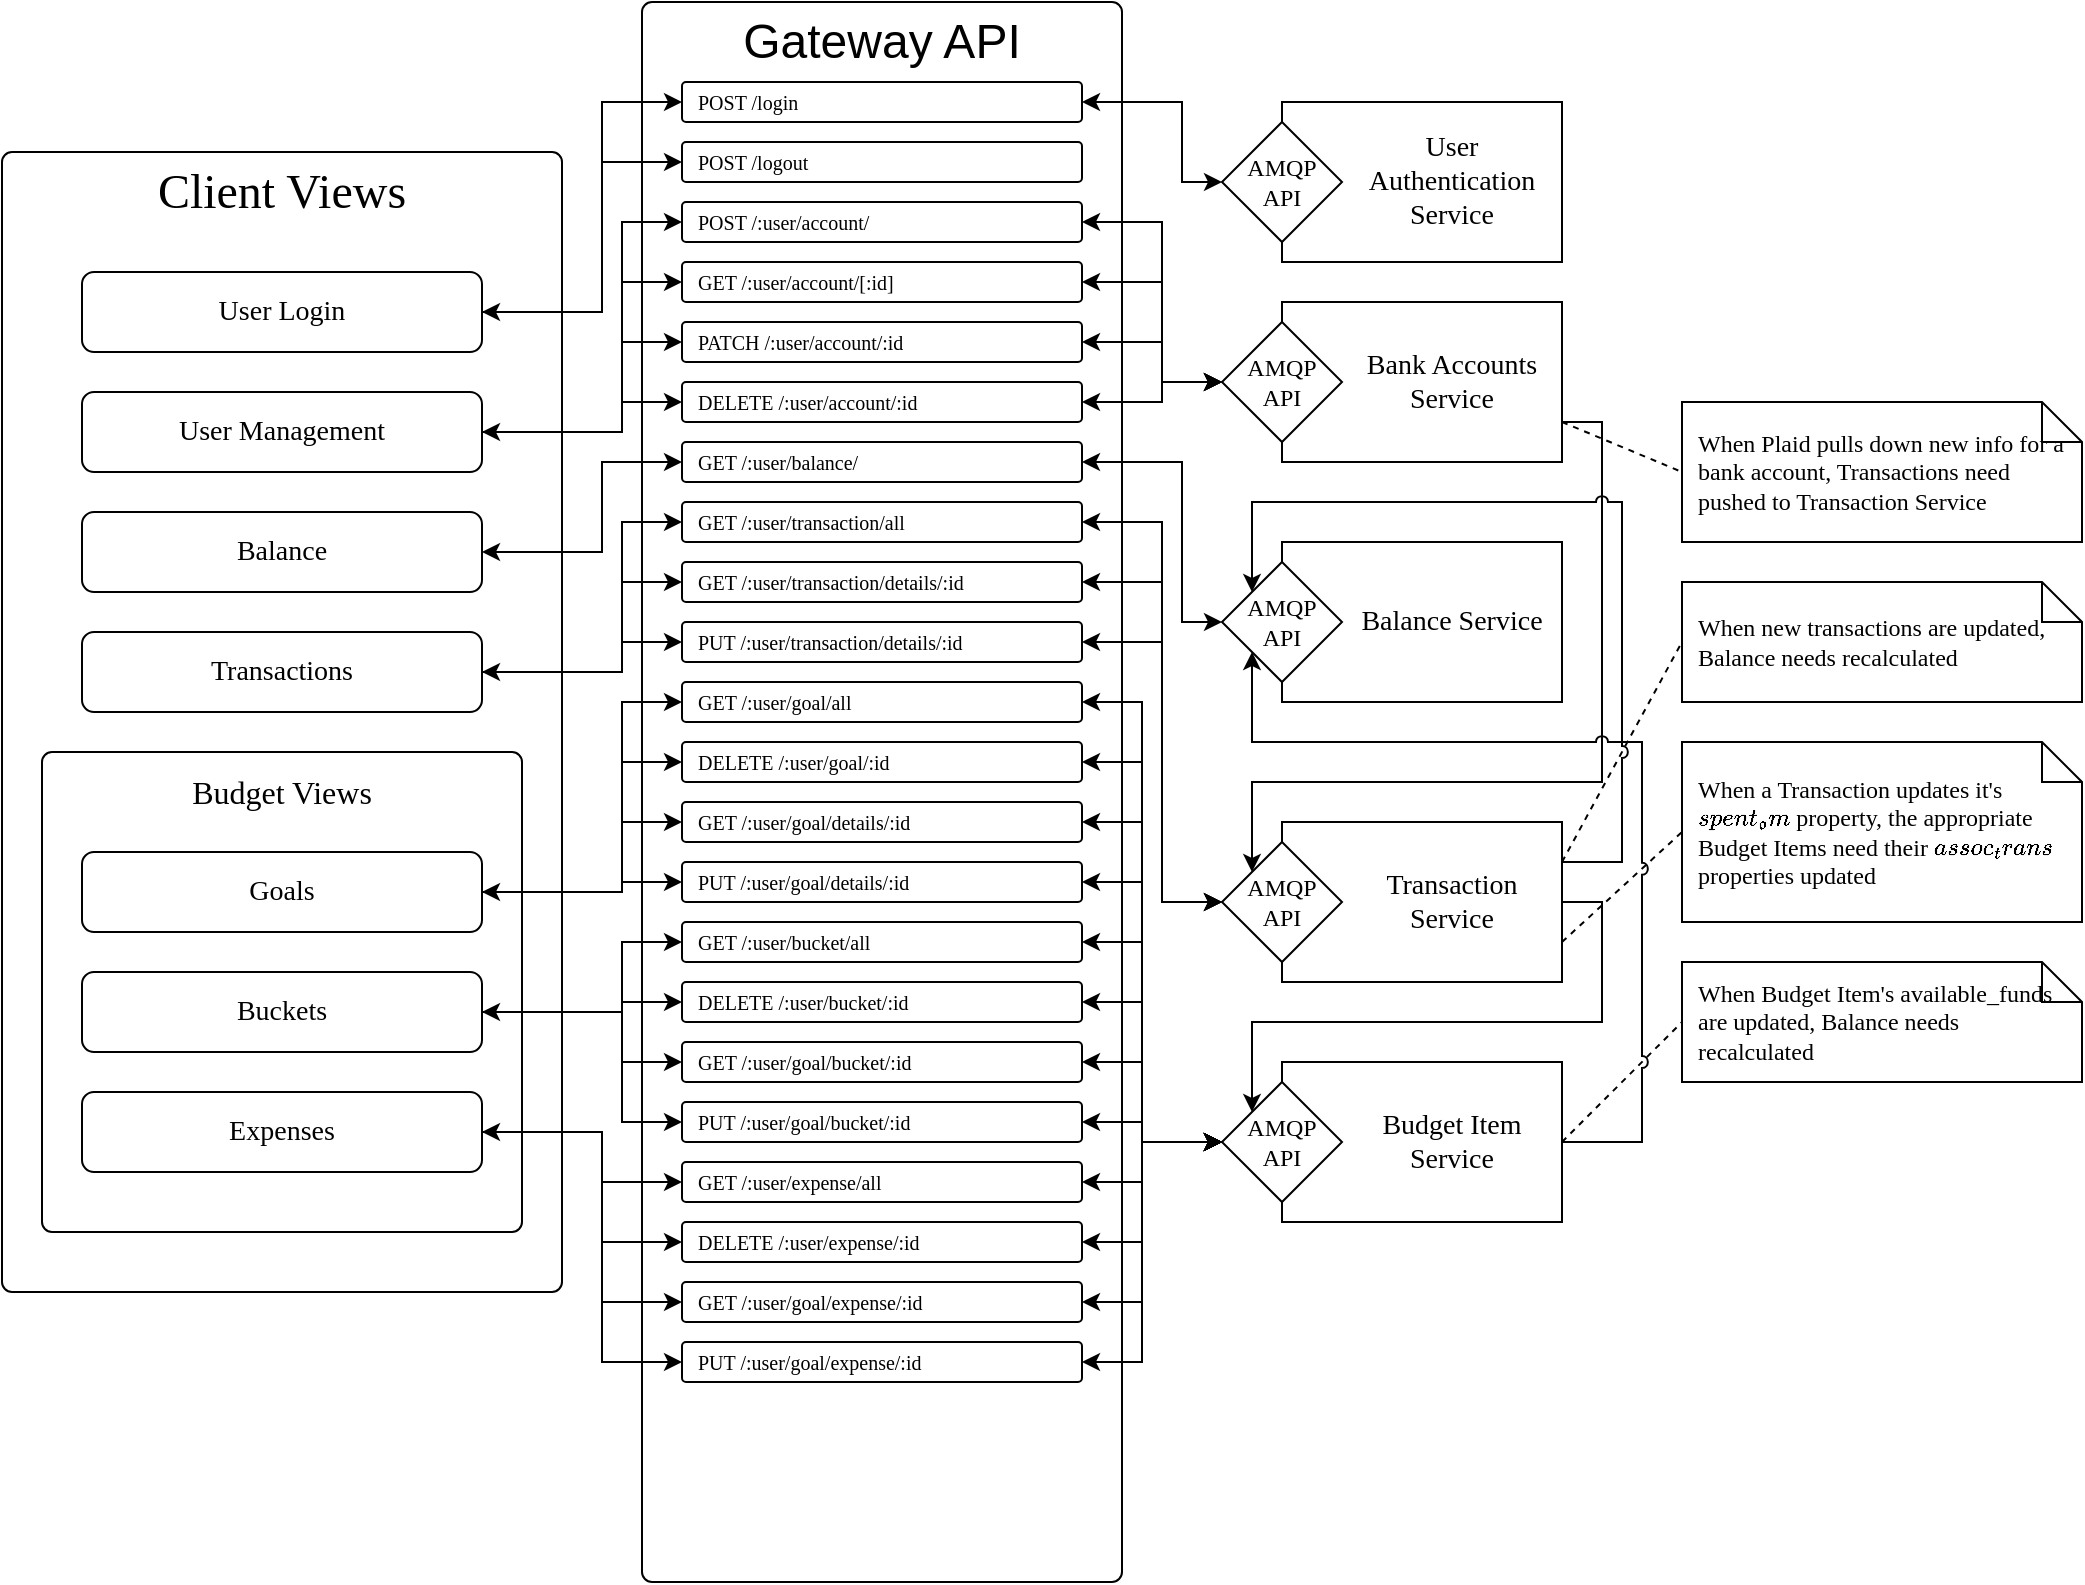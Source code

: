 <mxfile version="14.2.3" type="github">
  <diagram name="Page-1" id="9f46799a-70d6-7492-0946-bef42562c5a5">
    <mxGraphModel dx="1108" dy="791" grid="1" gridSize="10" guides="1" tooltips="1" connect="1" arrows="1" fold="1" page="1" pageScale="1" pageWidth="1100" pageHeight="850" background="#ffffff" math="0" shadow="0">
      <root>
        <mxCell id="0" />
        <mxCell id="1" parent="0" />
        <mxCell id="WWAp1A02eeEXavUCdxNv-20" value="" style="group;fontFamily=Verdana;" parent="1" vertex="1" connectable="0">
          <mxGeometry x="650" y="90" width="170" height="80" as="geometry" />
        </mxCell>
        <mxCell id="WWAp1A02eeEXavUCdxNv-17" value="" style="html=1;dashed=0;whitespace=wrap;whiteSpace=wrap;fontFamily=Verdana;" parent="WWAp1A02eeEXavUCdxNv-20" vertex="1">
          <mxGeometry x="30" width="140" height="80" as="geometry" />
        </mxCell>
        <mxCell id="WWAp1A02eeEXavUCdxNv-18" value="&lt;div&gt;AMQP &lt;br&gt;&lt;/div&gt;&lt;div&gt;API&lt;/div&gt;" style="shape=rhombus;html=1;dashed=0;whitespace=wrap;perimeter=rhombusPerimeter;whiteSpace=wrap;fontSize=12;fontFamily=Verdana;" parent="WWAp1A02eeEXavUCdxNv-20" vertex="1">
          <mxGeometry y="10" width="60" height="60" as="geometry" />
        </mxCell>
        <mxCell id="WWAp1A02eeEXavUCdxNv-19" value="User Authentication Service" style="text;html=1;strokeColor=none;fillColor=none;align=center;verticalAlign=middle;whiteSpace=wrap;rounded=0;dashed=1;fontSize=14;fontFamily=Verdana;" parent="WWAp1A02eeEXavUCdxNv-20" vertex="1">
          <mxGeometry x="60" width="110" height="80" as="geometry" />
        </mxCell>
        <mxCell id="WWAp1A02eeEXavUCdxNv-25" value="" style="group;fontFamily=Verdana;" parent="1" vertex="1" connectable="0">
          <mxGeometry x="650" y="190" width="170" height="80" as="geometry" />
        </mxCell>
        <mxCell id="WWAp1A02eeEXavUCdxNv-26" value="" style="html=1;dashed=0;whitespace=wrap;whiteSpace=wrap;fontFamily=Verdana;" parent="WWAp1A02eeEXavUCdxNv-25" vertex="1">
          <mxGeometry x="30" width="140" height="80" as="geometry" />
        </mxCell>
        <mxCell id="WWAp1A02eeEXavUCdxNv-27" value="&lt;div&gt;AMQP &lt;br&gt;&lt;/div&gt;&lt;div&gt;API&lt;/div&gt;" style="shape=rhombus;html=1;dashed=0;whitespace=wrap;perimeter=rhombusPerimeter;whiteSpace=wrap;fontSize=12;fontFamily=Verdana;" parent="WWAp1A02eeEXavUCdxNv-25" vertex="1">
          <mxGeometry y="10" width="60" height="60" as="geometry" />
        </mxCell>
        <mxCell id="WWAp1A02eeEXavUCdxNv-28" value="Bank Accounts Service" style="text;html=1;strokeColor=none;fillColor=none;align=center;verticalAlign=middle;whiteSpace=wrap;rounded=0;dashed=1;fontSize=14;fontFamily=Verdana;" parent="WWAp1A02eeEXavUCdxNv-25" vertex="1">
          <mxGeometry x="60" width="110" height="80" as="geometry" />
        </mxCell>
        <mxCell id="ln_ZyMrxEjAvicW-0nf5-20" value="" style="group;fontFamily=Verdana;" parent="1" vertex="1" connectable="0">
          <mxGeometry x="650" y="310" width="170" height="80" as="geometry" />
        </mxCell>
        <mxCell id="ln_ZyMrxEjAvicW-0nf5-21" value="" style="html=1;dashed=0;whitespace=wrap;whiteSpace=wrap;fontFamily=Verdana;" parent="ln_ZyMrxEjAvicW-0nf5-20" vertex="1">
          <mxGeometry x="30" width="140" height="80" as="geometry" />
        </mxCell>
        <mxCell id="ln_ZyMrxEjAvicW-0nf5-22" value="&lt;div&gt;AMQP &lt;br&gt;&lt;/div&gt;&lt;div&gt;API&lt;/div&gt;" style="shape=rhombus;html=1;dashed=0;whitespace=wrap;perimeter=rhombusPerimeter;whiteSpace=wrap;fontSize=12;fontFamily=Verdana;" parent="ln_ZyMrxEjAvicW-0nf5-20" vertex="1">
          <mxGeometry y="10" width="60" height="60" as="geometry" />
        </mxCell>
        <mxCell id="ln_ZyMrxEjAvicW-0nf5-23" value="Balance Service" style="text;html=1;strokeColor=none;fillColor=none;align=center;verticalAlign=middle;whiteSpace=wrap;rounded=0;dashed=1;fontSize=14;fontFamily=Verdana;" parent="ln_ZyMrxEjAvicW-0nf5-20" vertex="1">
          <mxGeometry x="60" width="110" height="80" as="geometry" />
        </mxCell>
        <mxCell id="-1fxc4yib7ofRESS5T0K-5" value="" style="endArrow=none;dashed=1;html=1;entryX=0;entryY=0.5;entryDx=0;entryDy=0;entryPerimeter=0;exitX=1;exitY=0.75;exitDx=0;exitDy=0;fontFamily=Verdana;jumpStyle=gap;" parent="1" source="WWAp1A02eeEXavUCdxNv-28" target="-1fxc4yib7ofRESS5T0K-1" edge="1">
          <mxGeometry width="50" height="50" relative="1" as="geometry">
            <mxPoint x="890" y="480" as="sourcePoint" />
            <mxPoint x="1000" y="400" as="targetPoint" />
          </mxGeometry>
        </mxCell>
        <mxCell id="-1fxc4yib7ofRESS5T0K-7" value="" style="endArrow=none;dashed=1;html=1;entryX=0;entryY=0.5;entryDx=0;entryDy=0;entryPerimeter=0;exitX=1;exitY=0.75;exitDx=0;exitDy=0;fontFamily=Verdana;jumpStyle=gap;" parent="1" source="WWAp1A02eeEXavUCdxNv-32" target="-1fxc4yib7ofRESS5T0K-6" edge="1">
          <mxGeometry width="50" height="50" relative="1" as="geometry">
            <mxPoint x="820" y="540" as="sourcePoint" />
            <mxPoint x="930" y="460" as="targetPoint" />
          </mxGeometry>
        </mxCell>
        <mxCell id="-1fxc4yib7ofRESS5T0K-1" value="When Plaid pulls down new info for a bank account, Transactions need pushed to Transaction Service" style="shape=note;size=20;whiteSpace=wrap;html=1;spacing=8;align=left;fontFamily=Verdana;" parent="1" vertex="1">
          <mxGeometry x="880" y="240" width="200" height="70" as="geometry" />
        </mxCell>
        <mxCell id="-1fxc4yib7ofRESS5T0K-6" value="When a Transaction updates it&#39;s `spent_from` property, the appropriate Budget Items need their `assoc_trans` properties updated" style="shape=note;size=20;whiteSpace=wrap;html=1;spacing=8;align=left;fontFamily=Verdana;" parent="1" vertex="1">
          <mxGeometry x="880" y="410" width="200" height="90" as="geometry" />
        </mxCell>
        <mxCell id="-1fxc4yib7ofRESS5T0K-9" value="" style="endArrow=none;dashed=1;html=1;entryX=0;entryY=0.5;entryDx=0;entryDy=0;entryPerimeter=0;fontFamily=Verdana;jumpStyle=gap;exitX=1;exitY=0.25;exitDx=0;exitDy=0;" parent="1" source="WWAp1A02eeEXavUCdxNv-32" target="-1fxc4yib7ofRESS5T0K-10" edge="1">
          <mxGeometry width="50" height="50" relative="1" as="geometry">
            <mxPoint x="840" y="450" as="sourcePoint" />
            <mxPoint x="930" y="565" as="targetPoint" />
          </mxGeometry>
        </mxCell>
        <mxCell id="-1fxc4yib7ofRESS5T0K-10" value="When new transactions are updated, Balance needs recalculated" style="shape=note;size=20;whiteSpace=wrap;html=1;spacing=8;align=left;fontFamily=Verdana;" parent="1" vertex="1">
          <mxGeometry x="880" y="330" width="200" height="60" as="geometry" />
        </mxCell>
        <mxCell id="-1fxc4yib7ofRESS5T0K-11" value="" style="endArrow=none;dashed=1;html=1;entryX=0;entryY=0.5;entryDx=0;entryDy=0;entryPerimeter=0;exitX=1;exitY=0.25;exitDx=0;exitDy=0;fontFamily=Verdana;jumpStyle=gap;" parent="1" source="ln_ZyMrxEjAvicW-0nf5-11" target="-1fxc4yib7ofRESS5T0K-12" edge="1">
          <mxGeometry width="50" height="50" relative="1" as="geometry">
            <mxPoint x="813" y="488" as="sourcePoint" />
            <mxPoint x="930" y="645" as="targetPoint" />
          </mxGeometry>
        </mxCell>
        <mxCell id="-1fxc4yib7ofRESS5T0K-12" value="When Budget Item&#39;s available_funds are updated, Balance needs recalculated" style="shape=note;size=20;whiteSpace=wrap;html=1;spacing=8;align=left;fontFamily=Verdana;" parent="1" vertex="1">
          <mxGeometry x="880" y="520" width="200" height="60" as="geometry" />
        </mxCell>
        <mxCell id="-1fxc4yib7ofRESS5T0K-19" value="" style="rounded=1;absoluteArcSize=1;html=1;arcSize=10;align=left;" parent="1" vertex="1">
          <mxGeometry x="40" y="115" width="280" height="570" as="geometry" />
        </mxCell>
        <mxCell id="-1fxc4yib7ofRESS5T0K-37" value="" style="rounded=1;absoluteArcSize=1;html=1;arcSize=10;whiteSpace=wrap;points=[];strokeColor=inherit;fillColor=inherit;" parent="-1fxc4yib7ofRESS5T0K-19" vertex="1">
          <mxGeometry x="20" y="300" width="240" height="240" as="geometry" />
        </mxCell>
        <mxCell id="-1fxc4yib7ofRESS5T0K-20" value="Client Views" style="html=1;shape=mxgraph.er.anchor;whiteSpace=wrap;fontFamily=Verdana;fontSize=24;" parent="-1fxc4yib7ofRESS5T0K-19" vertex="1">
          <mxGeometry width="280" height="40" as="geometry" />
        </mxCell>
        <mxCell id="-1fxc4yib7ofRESS5T0K-22" value="User Login" style="whiteSpace=wrap;html=1;align=center;rounded=1;fontFamily=Verdana;fontSize=14;" parent="-1fxc4yib7ofRESS5T0K-19" vertex="1">
          <mxGeometry x="40" y="60" width="200" height="40" as="geometry" />
        </mxCell>
        <mxCell id="-1fxc4yib7ofRESS5T0K-25" value="&lt;div&gt;User Management&lt;/div&gt;" style="whiteSpace=wrap;html=1;align=center;rounded=1;fontFamily=Verdana;fontSize=14;" parent="-1fxc4yib7ofRESS5T0K-19" vertex="1">
          <mxGeometry x="40" y="120" width="200" height="40" as="geometry" />
        </mxCell>
        <mxCell id="-1fxc4yib7ofRESS5T0K-26" value="Balance" style="whiteSpace=wrap;html=1;align=center;rounded=1;fontFamily=Verdana;fontSize=14;" parent="-1fxc4yib7ofRESS5T0K-19" vertex="1">
          <mxGeometry x="40" y="180" width="200" height="40" as="geometry" />
        </mxCell>
        <mxCell id="-1fxc4yib7ofRESS5T0K-27" value="Transactions" style="whiteSpace=wrap;html=1;align=center;rounded=1;fontFamily=Verdana;fontSize=14;" parent="-1fxc4yib7ofRESS5T0K-19" vertex="1">
          <mxGeometry x="40" y="240" width="200" height="40" as="geometry" />
        </mxCell>
        <mxCell id="-1fxc4yib7ofRESS5T0K-38" value="Budget Views" style="text;html=1;strokeColor=none;fillColor=none;align=center;verticalAlign=middle;whiteSpace=wrap;rounded=0;fontFamily=Verdana;fontSize=16;" parent="-1fxc4yib7ofRESS5T0K-19" vertex="1">
          <mxGeometry x="20" y="300" width="240" height="40" as="geometry" />
        </mxCell>
        <mxCell id="-1fxc4yib7ofRESS5T0K-28" value="Goals" style="whiteSpace=wrap;html=1;align=center;rounded=1;fontFamily=Verdana;fontSize=14;" parent="-1fxc4yib7ofRESS5T0K-19" vertex="1">
          <mxGeometry x="40" y="350" width="200" height="40" as="geometry" />
        </mxCell>
        <mxCell id="-1fxc4yib7ofRESS5T0K-29" value="Buckets" style="whiteSpace=wrap;html=1;align=center;rounded=1;fontFamily=Verdana;fontSize=14;" parent="-1fxc4yib7ofRESS5T0K-19" vertex="1">
          <mxGeometry x="40" y="410" width="200" height="40" as="geometry" />
        </mxCell>
        <mxCell id="-1fxc4yib7ofRESS5T0K-30" value="Expenses" style="whiteSpace=wrap;html=1;align=center;rounded=1;fontFamily=Verdana;fontSize=14;" parent="-1fxc4yib7ofRESS5T0K-19" vertex="1">
          <mxGeometry x="40" y="470" width="200" height="40" as="geometry" />
        </mxCell>
        <mxCell id="-1fxc4yib7ofRESS5T0K-52" value="" style="rounded=1;absoluteArcSize=1;html=1;arcSize=10;strokeColor=#000000;fontFamily=Verdana;fontSize=16;align=left;" parent="1" vertex="1">
          <mxGeometry x="360" y="40" width="240" height="790" as="geometry" />
        </mxCell>
        <mxCell id="-1fxc4yib7ofRESS5T0K-90" style="edgeStyle=elbowEdgeStyle;rounded=0;orthogonalLoop=1;jettySize=auto;html=1;exitX=1;exitY=0.5;exitDx=0;exitDy=0;entryX=0;entryY=0.5;entryDx=0;entryDy=0;fontFamily=Verdana;fontSize=10;" parent="1" source="-1fxc4yib7ofRESS5T0K-25" target="-1fxc4yib7ofRESS5T0K-66" edge="1">
          <mxGeometry relative="1" as="geometry">
            <Array as="points">
              <mxPoint x="350" y="240" />
            </Array>
          </mxGeometry>
        </mxCell>
        <mxCell id="-1fxc4yib7ofRESS5T0K-91" style="edgeStyle=elbowEdgeStyle;rounded=0;orthogonalLoop=1;jettySize=auto;html=1;exitX=1;exitY=0.5;exitDx=0;exitDy=0;entryX=0;entryY=0.5;entryDx=0;entryDy=0;fontFamily=Verdana;fontSize=10;" parent="1" source="-1fxc4yib7ofRESS5T0K-22" target="-1fxc4yib7ofRESS5T0K-60" edge="1">
          <mxGeometry relative="1" as="geometry">
            <Array as="points">
              <mxPoint x="340" y="100" />
              <mxPoint x="350" y="180" />
            </Array>
          </mxGeometry>
        </mxCell>
        <mxCell id="-1fxc4yib7ofRESS5T0K-92" style="edgeStyle=elbowEdgeStyle;rounded=0;orthogonalLoop=1;jettySize=auto;html=1;exitX=1;exitY=0.5;exitDx=0;exitDy=0;entryX=0;entryY=0.5;entryDx=0;entryDy=0;fontFamily=Verdana;fontSize=10;startArrow=classic;startFill=1;" parent="1" source="-1fxc4yib7ofRESS5T0K-22" target="-1fxc4yib7ofRESS5T0K-61" edge="1">
          <mxGeometry relative="1" as="geometry">
            <Array as="points">
              <mxPoint x="340" y="130" />
              <mxPoint x="350" y="195" />
            </Array>
          </mxGeometry>
        </mxCell>
        <mxCell id="-1fxc4yib7ofRESS5T0K-93" style="edgeStyle=elbowEdgeStyle;rounded=0;orthogonalLoop=1;jettySize=auto;html=1;exitX=1;exitY=0.5;exitDx=0;exitDy=0;entryX=0;entryY=0.5;entryDx=0;entryDy=0;fontFamily=Verdana;fontSize=10;" parent="1" source="-1fxc4yib7ofRESS5T0K-25" target="-1fxc4yib7ofRESS5T0K-77" edge="1">
          <mxGeometry relative="1" as="geometry">
            <Array as="points">
              <mxPoint x="350" y="255" />
            </Array>
          </mxGeometry>
        </mxCell>
        <mxCell id="-1fxc4yib7ofRESS5T0K-94" style="edgeStyle=elbowEdgeStyle;rounded=0;orthogonalLoop=1;jettySize=auto;html=1;exitX=1;exitY=0.5;exitDx=0;exitDy=0;entryX=0;entryY=0.5;entryDx=0;entryDy=0;fontFamily=Verdana;fontSize=10;" parent="1" source="-1fxc4yib7ofRESS5T0K-25" target="-1fxc4yib7ofRESS5T0K-67" edge="1">
          <mxGeometry relative="1" as="geometry">
            <Array as="points">
              <mxPoint x="350" y="270" />
            </Array>
          </mxGeometry>
        </mxCell>
        <mxCell id="-1fxc4yib7ofRESS5T0K-95" style="edgeStyle=elbowEdgeStyle;rounded=0;orthogonalLoop=1;jettySize=auto;html=1;exitX=1;exitY=0.5;exitDx=0;exitDy=0;entryX=0;entryY=0.5;entryDx=0;entryDy=0;fontFamily=Verdana;fontSize=10;startArrow=classic;startFill=1;" parent="1" source="-1fxc4yib7ofRESS5T0K-25" target="-1fxc4yib7ofRESS5T0K-80" edge="1">
          <mxGeometry relative="1" as="geometry">
            <Array as="points">
              <mxPoint x="350" y="270" />
            </Array>
          </mxGeometry>
        </mxCell>
        <mxCell id="-1fxc4yib7ofRESS5T0K-96" style="edgeStyle=elbowEdgeStyle;rounded=0;orthogonalLoop=1;jettySize=auto;html=1;exitX=1;exitY=0.5;exitDx=0;exitDy=0;entryX=0;entryY=0.5;entryDx=0;entryDy=0;fontFamily=Verdana;fontSize=10;startArrow=classic;startFill=1;" parent="1" source="-1fxc4yib7ofRESS5T0K-26" target="-1fxc4yib7ofRESS5T0K-70" edge="1">
          <mxGeometry relative="1" as="geometry">
            <Array as="points">
              <mxPoint x="340" y="330" />
            </Array>
          </mxGeometry>
        </mxCell>
        <mxCell id="-1fxc4yib7ofRESS5T0K-97" style="edgeStyle=elbowEdgeStyle;rounded=0;orthogonalLoop=1;jettySize=auto;html=1;exitX=1;exitY=0.5;exitDx=0;exitDy=0;entryX=0;entryY=0.5;entryDx=0;entryDy=0;fontFamily=Verdana;fontSize=10;" parent="1" source="-1fxc4yib7ofRESS5T0K-27" target="-1fxc4yib7ofRESS5T0K-71" edge="1">
          <mxGeometry relative="1" as="geometry">
            <Array as="points">
              <mxPoint x="350" y="380" />
            </Array>
          </mxGeometry>
        </mxCell>
        <mxCell id="-1fxc4yib7ofRESS5T0K-98" style="edgeStyle=elbowEdgeStyle;rounded=0;orthogonalLoop=1;jettySize=auto;html=1;exitX=1;exitY=0.5;exitDx=0;exitDy=0;entryX=0;entryY=0.5;entryDx=0;entryDy=0;fontFamily=Verdana;fontSize=10;" parent="1" source="-1fxc4yib7ofRESS5T0K-27" target="-1fxc4yib7ofRESS5T0K-72" edge="1">
          <mxGeometry relative="1" as="geometry">
            <Array as="points">
              <mxPoint x="350" y="390" />
            </Array>
          </mxGeometry>
        </mxCell>
        <mxCell id="-1fxc4yib7ofRESS5T0K-99" style="edgeStyle=elbowEdgeStyle;rounded=0;orthogonalLoop=1;jettySize=auto;html=1;exitX=1;exitY=0.5;exitDx=0;exitDy=0;entryX=0;entryY=0.5;entryDx=0;entryDy=0;fontFamily=Verdana;fontSize=10;startArrow=classic;startFill=1;" parent="1" source="-1fxc4yib7ofRESS5T0K-27" target="-1fxc4yib7ofRESS5T0K-73" edge="1">
          <mxGeometry relative="1" as="geometry">
            <Array as="points">
              <mxPoint x="350" y="360" />
            </Array>
          </mxGeometry>
        </mxCell>
        <mxCell id="-1fxc4yib7ofRESS5T0K-100" style="edgeStyle=elbowEdgeStyle;rounded=0;orthogonalLoop=1;jettySize=auto;html=1;exitX=1;exitY=0.5;exitDx=0;exitDy=0;entryX=0;entryY=0.5;entryDx=0;entryDy=0;fontFamily=Verdana;fontSize=10;" parent="1" source="-1fxc4yib7ofRESS5T0K-28" target="-1fxc4yib7ofRESS5T0K-81" edge="1">
          <mxGeometry relative="1" as="geometry">
            <Array as="points">
              <mxPoint x="350" y="480" />
            </Array>
          </mxGeometry>
        </mxCell>
        <mxCell id="-1fxc4yib7ofRESS5T0K-101" style="edgeStyle=elbowEdgeStyle;rounded=0;orthogonalLoop=1;jettySize=auto;html=1;exitX=1;exitY=0.5;exitDx=0;exitDy=0;entryX=0;entryY=0.5;entryDx=0;entryDy=0;fontFamily=Verdana;fontSize=10;" parent="1" source="-1fxc4yib7ofRESS5T0K-28" target="-1fxc4yib7ofRESS5T0K-84" edge="1">
          <mxGeometry relative="1" as="geometry">
            <Array as="points">
              <mxPoint x="350" y="490" />
            </Array>
          </mxGeometry>
        </mxCell>
        <mxCell id="-1fxc4yib7ofRESS5T0K-102" style="edgeStyle=elbowEdgeStyle;rounded=0;orthogonalLoop=1;jettySize=auto;html=1;exitX=1;exitY=0.5;exitDx=0;exitDy=0;entryX=0;entryY=0.5;entryDx=0;entryDy=0;fontFamily=Verdana;fontSize=10;" parent="1" source="-1fxc4yib7ofRESS5T0K-28" target="-1fxc4yib7ofRESS5T0K-82" edge="1">
          <mxGeometry relative="1" as="geometry">
            <Array as="points">
              <mxPoint x="350" y="490" />
            </Array>
          </mxGeometry>
        </mxCell>
        <mxCell id="-1fxc4yib7ofRESS5T0K-103" style="edgeStyle=elbowEdgeStyle;rounded=0;orthogonalLoop=1;jettySize=auto;html=1;exitX=1;exitY=0.5;exitDx=0;exitDy=0;entryX=0;entryY=0.5;entryDx=0;entryDy=0;fontFamily=Verdana;fontSize=10;startArrow=classic;startFill=1;" parent="1" source="-1fxc4yib7ofRESS5T0K-28" target="-1fxc4yib7ofRESS5T0K-83" edge="1">
          <mxGeometry relative="1" as="geometry">
            <Array as="points">
              <mxPoint x="350" y="490" />
            </Array>
          </mxGeometry>
        </mxCell>
        <mxCell id="-1fxc4yib7ofRESS5T0K-53" value="&lt;font style=&quot;font-size: 24px&quot;&gt;Gateway API&lt;br&gt;&lt;/font&gt;" style="html=1;shape=mxgraph.er.anchor;whiteSpace=wrap;" parent="1" vertex="1">
          <mxGeometry x="360" y="40" width="240" height="40" as="geometry" />
        </mxCell>
        <mxCell id="-1fxc4yib7ofRESS5T0K-60" value="&lt;div&gt;POST /login&lt;/div&gt;" style="rounded=1;arcSize=10;whiteSpace=wrap;html=1;align=left;strokeColor=#000000;fontFamily=Verdana;fontSize=10;spacing=8;" parent="1" vertex="1">
          <mxGeometry x="380" y="80" width="200" height="20" as="geometry" />
        </mxCell>
        <mxCell id="-1fxc4yib7ofRESS5T0K-61" value="&lt;div&gt;POST /logout&lt;/div&gt;" style="rounded=1;arcSize=10;whiteSpace=wrap;html=1;align=left;strokeColor=#000000;fontFamily=Verdana;fontSize=10;spacing=8;" parent="1" vertex="1">
          <mxGeometry x="380" y="110" width="200" height="20" as="geometry" />
        </mxCell>
        <mxCell id="-1fxc4yib7ofRESS5T0K-66" value="&lt;div&gt;POST /:user/account/&lt;/div&gt;" style="rounded=1;arcSize=10;whiteSpace=wrap;html=1;align=left;strokeColor=#000000;fontFamily=Verdana;fontSize=10;spacing=8;" parent="1" vertex="1">
          <mxGeometry x="380" y="140" width="200" height="20" as="geometry" />
        </mxCell>
        <mxCell id="-1fxc4yib7ofRESS5T0K-67" value="&lt;div&gt;PATCH /:user/account/:id&lt;/div&gt;" style="rounded=1;arcSize=10;whiteSpace=wrap;html=1;align=left;strokeColor=#000000;fontFamily=Verdana;fontSize=10;spacing=8;" parent="1" vertex="1">
          <mxGeometry x="380" y="200" width="200" height="20" as="geometry" />
        </mxCell>
        <mxCell id="Lad2l_ytfgTrja-ip1yg-18" style="edgeStyle=elbowEdgeStyle;rounded=0;orthogonalLoop=1;jettySize=auto;html=1;exitX=1;exitY=0.5;exitDx=0;exitDy=0;entryX=0;entryY=0.5;entryDx=0;entryDy=0;startArrow=classic;startFill=1;jumpStyle=arc;jumpSize=6;" edge="1" parent="1" source="-1fxc4yib7ofRESS5T0K-70" target="ln_ZyMrxEjAvicW-0nf5-22">
          <mxGeometry relative="1" as="geometry">
            <Array as="points">
              <mxPoint x="630" y="290" />
              <mxPoint x="630" y="300" />
            </Array>
          </mxGeometry>
        </mxCell>
        <mxCell id="-1fxc4yib7ofRESS5T0K-70" value="&lt;div&gt;GET /:user/balance/&lt;/div&gt;" style="rounded=1;arcSize=10;whiteSpace=wrap;html=1;align=left;strokeColor=#000000;fontFamily=Verdana;fontSize=10;spacing=8;" parent="1" vertex="1">
          <mxGeometry x="380" y="260" width="200" height="20" as="geometry" />
        </mxCell>
        <mxCell id="-1fxc4yib7ofRESS5T0K-71" value="&lt;div&gt;GET /:user/transaction/all&lt;/div&gt;" style="rounded=1;arcSize=10;whiteSpace=wrap;html=1;align=left;strokeColor=#000000;fontFamily=Verdana;fontSize=10;spacing=8;" parent="1" vertex="1">
          <mxGeometry x="380" y="290" width="200" height="20" as="geometry" />
        </mxCell>
        <mxCell id="-1fxc4yib7ofRESS5T0K-72" value="&lt;div&gt;GET /:user/transaction/details/:id&lt;/div&gt;" style="rounded=1;arcSize=10;whiteSpace=wrap;html=1;align=left;strokeColor=#000000;fontFamily=Verdana;fontSize=10;spacing=8;" parent="1" vertex="1">
          <mxGeometry x="380" y="320" width="200" height="20" as="geometry" />
        </mxCell>
        <mxCell id="-1fxc4yib7ofRESS5T0K-73" value="&lt;div&gt;PUT /:user/transaction/details/:id&lt;/div&gt;" style="rounded=1;arcSize=10;whiteSpace=wrap;html=1;align=left;strokeColor=#000000;fontFamily=Verdana;fontSize=10;spacing=8;" parent="1" vertex="1">
          <mxGeometry x="380" y="350" width="200" height="20" as="geometry" />
        </mxCell>
        <mxCell id="-1fxc4yib7ofRESS5T0K-77" value="&lt;div&gt;GET /:user/account/[:id]&lt;/div&gt;" style="rounded=1;arcSize=10;whiteSpace=wrap;html=1;align=left;strokeColor=#000000;fontFamily=Verdana;fontSize=10;spacing=8;" parent="1" vertex="1">
          <mxGeometry x="380" y="170" width="200" height="20" as="geometry" />
        </mxCell>
        <mxCell id="-1fxc4yib7ofRESS5T0K-80" value="&lt;div&gt;DELETE /:user/account/:id&lt;/div&gt;" style="rounded=1;arcSize=10;whiteSpace=wrap;html=1;align=left;strokeColor=#000000;fontFamily=Verdana;fontSize=10;spacing=8;" parent="1" vertex="1">
          <mxGeometry x="380" y="230" width="200" height="20" as="geometry" />
        </mxCell>
        <mxCell id="-1fxc4yib7ofRESS5T0K-81" value="&lt;div&gt;GET /:user/goal/all&lt;/div&gt;" style="rounded=1;arcSize=10;whiteSpace=wrap;html=1;align=left;strokeColor=#000000;fontFamily=Verdana;fontSize=10;spacing=8;" parent="1" vertex="1">
          <mxGeometry x="380" y="380" width="200" height="20" as="geometry" />
        </mxCell>
        <mxCell id="-1fxc4yib7ofRESS5T0K-82" value="&lt;div&gt;GET /:user/goal/details/:id&lt;/div&gt;" style="rounded=1;arcSize=10;whiteSpace=wrap;html=1;align=left;strokeColor=#000000;fontFamily=Verdana;fontSize=10;spacing=8;" parent="1" vertex="1">
          <mxGeometry x="380" y="440" width="200" height="20" as="geometry" />
        </mxCell>
        <mxCell id="-1fxc4yib7ofRESS5T0K-83" value="&lt;div&gt;PUT /:user/goal/details/:id&lt;/div&gt;" style="rounded=1;arcSize=10;whiteSpace=wrap;html=1;align=left;strokeColor=#000000;fontFamily=Verdana;fontSize=10;spacing=8;" parent="1" vertex="1">
          <mxGeometry x="380" y="470" width="200" height="20" as="geometry" />
        </mxCell>
        <mxCell id="-1fxc4yib7ofRESS5T0K-84" value="&lt;div&gt;DELETE /:user/goal/:id&lt;/div&gt;" style="rounded=1;arcSize=10;whiteSpace=wrap;html=1;align=left;strokeColor=#000000;fontFamily=Verdana;fontSize=10;spacing=8;" parent="1" vertex="1">
          <mxGeometry x="380" y="410" width="200" height="20" as="geometry" />
        </mxCell>
        <mxCell id="-1fxc4yib7ofRESS5T0K-105" value="&lt;div&gt;PUT /:user/goal/bucket/:id&lt;/div&gt;" style="rounded=1;arcSize=10;whiteSpace=wrap;html=1;align=left;strokeColor=#000000;fontFamily=Verdana;fontSize=10;spacing=8;" parent="1" vertex="1">
          <mxGeometry x="380" y="590" width="200" height="20" as="geometry" />
        </mxCell>
        <mxCell id="-1fxc4yib7ofRESS5T0K-106" value="&lt;div&gt;GET /:user/goal/bucket/:id&lt;/div&gt;" style="rounded=1;arcSize=10;whiteSpace=wrap;html=1;align=left;strokeColor=#000000;fontFamily=Verdana;fontSize=10;spacing=8;" parent="1" vertex="1">
          <mxGeometry x="380" y="560" width="200" height="20" as="geometry" />
        </mxCell>
        <mxCell id="-1fxc4yib7ofRESS5T0K-107" value="&lt;div&gt;DELETE /:user/bucket/:id&lt;/div&gt;" style="rounded=1;arcSize=10;whiteSpace=wrap;html=1;align=left;strokeColor=#000000;fontFamily=Verdana;fontSize=10;spacing=8;" parent="1" vertex="1">
          <mxGeometry x="380" y="530" width="200" height="20" as="geometry" />
        </mxCell>
        <mxCell id="-1fxc4yib7ofRESS5T0K-108" value="&lt;div&gt;GET /:user/bucket/all&lt;/div&gt;" style="rounded=1;arcSize=10;whiteSpace=wrap;html=1;align=left;strokeColor=#000000;fontFamily=Verdana;fontSize=10;spacing=8;" parent="1" vertex="1">
          <mxGeometry x="380" y="500" width="200" height="20" as="geometry" />
        </mxCell>
        <mxCell id="Lad2l_ytfgTrja-ip1yg-1" value="&lt;div&gt;PUT /:user/goal/expense/:id&lt;/div&gt;" style="rounded=1;arcSize=10;whiteSpace=wrap;html=1;align=left;strokeColor=#000000;fontFamily=Verdana;fontSize=10;spacing=8;" vertex="1" parent="1">
          <mxGeometry x="380" y="710" width="200" height="20" as="geometry" />
        </mxCell>
        <mxCell id="Lad2l_ytfgTrja-ip1yg-2" value="&lt;div&gt;GET /:user/goal/expense/:id&lt;/div&gt;" style="rounded=1;arcSize=10;whiteSpace=wrap;html=1;align=left;strokeColor=#000000;fontFamily=Verdana;fontSize=10;spacing=8;" vertex="1" parent="1">
          <mxGeometry x="380" y="680" width="200" height="20" as="geometry" />
        </mxCell>
        <mxCell id="Lad2l_ytfgTrja-ip1yg-3" value="&lt;div&gt;DELETE /:user/expense/:id&lt;/div&gt;" style="rounded=1;arcSize=10;whiteSpace=wrap;html=1;align=left;strokeColor=#000000;fontFamily=Verdana;fontSize=10;spacing=8;" vertex="1" parent="1">
          <mxGeometry x="380" y="650" width="200" height="20" as="geometry" />
        </mxCell>
        <mxCell id="Lad2l_ytfgTrja-ip1yg-4" value="&lt;div&gt;GET /:user/expense/all&lt;/div&gt;" style="rounded=1;arcSize=10;whiteSpace=wrap;html=1;align=left;strokeColor=#000000;fontFamily=Verdana;fontSize=10;spacing=8;" vertex="1" parent="1">
          <mxGeometry x="380" y="620" width="200" height="20" as="geometry" />
        </mxCell>
        <mxCell id="Lad2l_ytfgTrja-ip1yg-5" style="edgeStyle=orthogonalEdgeStyle;rounded=0;orthogonalLoop=1;jettySize=auto;html=1;exitX=1;exitY=0.5;exitDx=0;exitDy=0;entryX=0;entryY=0.5;entryDx=0;entryDy=0;" edge="1" parent="1" source="-1fxc4yib7ofRESS5T0K-29" target="-1fxc4yib7ofRESS5T0K-108">
          <mxGeometry relative="1" as="geometry">
            <Array as="points">
              <mxPoint x="350" y="545" />
              <mxPoint x="350" y="510" />
            </Array>
          </mxGeometry>
        </mxCell>
        <mxCell id="Lad2l_ytfgTrja-ip1yg-6" style="edgeStyle=orthogonalEdgeStyle;rounded=0;orthogonalLoop=1;jettySize=auto;html=1;exitX=1;exitY=0.5;exitDx=0;exitDy=0;entryX=0;entryY=0.5;entryDx=0;entryDy=0;" edge="1" parent="1" source="-1fxc4yib7ofRESS5T0K-29" target="-1fxc4yib7ofRESS5T0K-107">
          <mxGeometry relative="1" as="geometry">
            <Array as="points">
              <mxPoint x="350" y="545" />
              <mxPoint x="350" y="540" />
            </Array>
          </mxGeometry>
        </mxCell>
        <mxCell id="Lad2l_ytfgTrja-ip1yg-7" style="edgeStyle=orthogonalEdgeStyle;rounded=0;orthogonalLoop=1;jettySize=auto;html=1;exitX=1;exitY=0.5;exitDx=0;exitDy=0;entryX=0;entryY=0.5;entryDx=0;entryDy=0;" edge="1" parent="1" source="-1fxc4yib7ofRESS5T0K-29" target="-1fxc4yib7ofRESS5T0K-106">
          <mxGeometry relative="1" as="geometry">
            <Array as="points">
              <mxPoint x="350" y="545" />
              <mxPoint x="350" y="570" />
            </Array>
          </mxGeometry>
        </mxCell>
        <mxCell id="Lad2l_ytfgTrja-ip1yg-8" style="edgeStyle=orthogonalEdgeStyle;rounded=0;orthogonalLoop=1;jettySize=auto;html=1;exitX=1;exitY=0.5;exitDx=0;exitDy=0;entryX=0;entryY=0.5;entryDx=0;entryDy=0;startArrow=classic;startFill=1;" edge="1" parent="1" source="-1fxc4yib7ofRESS5T0K-29" target="-1fxc4yib7ofRESS5T0K-105">
          <mxGeometry relative="1" as="geometry">
            <Array as="points">
              <mxPoint x="350" y="545" />
              <mxPoint x="350" y="600" />
            </Array>
          </mxGeometry>
        </mxCell>
        <mxCell id="Lad2l_ytfgTrja-ip1yg-9" style="edgeStyle=orthogonalEdgeStyle;rounded=0;orthogonalLoop=1;jettySize=auto;html=1;exitX=1;exitY=0.5;exitDx=0;exitDy=0;entryX=0;entryY=0.5;entryDx=0;entryDy=0;" edge="1" parent="1" source="-1fxc4yib7ofRESS5T0K-30" target="Lad2l_ytfgTrja-ip1yg-4">
          <mxGeometry relative="1" as="geometry">
            <Array as="points">
              <mxPoint x="340" y="605" />
              <mxPoint x="340" y="630" />
            </Array>
          </mxGeometry>
        </mxCell>
        <mxCell id="Lad2l_ytfgTrja-ip1yg-10" style="edgeStyle=orthogonalEdgeStyle;rounded=0;orthogonalLoop=1;jettySize=auto;html=1;exitX=1;exitY=0.5;exitDx=0;exitDy=0;entryX=0;entryY=0.5;entryDx=0;entryDy=0;" edge="1" parent="1" source="-1fxc4yib7ofRESS5T0K-30" target="Lad2l_ytfgTrja-ip1yg-3">
          <mxGeometry relative="1" as="geometry">
            <Array as="points">
              <mxPoint x="340" y="605" />
              <mxPoint x="340" y="660" />
            </Array>
          </mxGeometry>
        </mxCell>
        <mxCell id="Lad2l_ytfgTrja-ip1yg-11" style="edgeStyle=orthogonalEdgeStyle;rounded=0;orthogonalLoop=1;jettySize=auto;html=1;exitX=1;exitY=0.5;exitDx=0;exitDy=0;entryX=0;entryY=0.5;entryDx=0;entryDy=0;" edge="1" parent="1" source="-1fxc4yib7ofRESS5T0K-30" target="Lad2l_ytfgTrja-ip1yg-2">
          <mxGeometry relative="1" as="geometry">
            <Array as="points">
              <mxPoint x="340" y="605" />
              <mxPoint x="340" y="690" />
            </Array>
          </mxGeometry>
        </mxCell>
        <mxCell id="Lad2l_ytfgTrja-ip1yg-12" style="edgeStyle=orthogonalEdgeStyle;rounded=0;orthogonalLoop=1;jettySize=auto;html=1;exitX=1;exitY=0.5;exitDx=0;exitDy=0;entryX=0;entryY=0.5;entryDx=0;entryDy=0;startArrow=classic;startFill=1;" edge="1" parent="1" source="-1fxc4yib7ofRESS5T0K-30" target="Lad2l_ytfgTrja-ip1yg-1">
          <mxGeometry relative="1" as="geometry">
            <Array as="points">
              <mxPoint x="340" y="605" />
              <mxPoint x="340" y="720" />
            </Array>
          </mxGeometry>
        </mxCell>
        <mxCell id="Lad2l_ytfgTrja-ip1yg-13" style="edgeStyle=orthogonalEdgeStyle;rounded=0;orthogonalLoop=1;jettySize=auto;html=1;exitX=0;exitY=0.5;exitDx=0;exitDy=0;entryX=1;entryY=0.5;entryDx=0;entryDy=0;startArrow=classic;startFill=1;" edge="1" parent="1" source="WWAp1A02eeEXavUCdxNv-18" target="-1fxc4yib7ofRESS5T0K-60">
          <mxGeometry relative="1" as="geometry">
            <Array as="points">
              <mxPoint x="630" y="130" />
              <mxPoint x="630" y="90" />
            </Array>
          </mxGeometry>
        </mxCell>
        <mxCell id="Lad2l_ytfgTrja-ip1yg-14" style="edgeStyle=orthogonalEdgeStyle;rounded=0;orthogonalLoop=1;jettySize=auto;html=1;exitX=0;exitY=0.5;exitDx=0;exitDy=0;entryX=1;entryY=0.5;entryDx=0;entryDy=0;startArrow=classic;startFill=1;" edge="1" parent="1" source="WWAp1A02eeEXavUCdxNv-27" target="-1fxc4yib7ofRESS5T0K-66">
          <mxGeometry relative="1" as="geometry">
            <Array as="points">
              <mxPoint x="620" y="230" />
              <mxPoint x="620" y="150" />
            </Array>
          </mxGeometry>
        </mxCell>
        <mxCell id="Lad2l_ytfgTrja-ip1yg-15" style="edgeStyle=orthogonalEdgeStyle;rounded=0;orthogonalLoop=1;jettySize=auto;html=1;exitX=0;exitY=0.5;exitDx=0;exitDy=0;entryX=1;entryY=0.5;entryDx=0;entryDy=0;startArrow=classic;startFill=1;" edge="1" parent="1" source="WWAp1A02eeEXavUCdxNv-27" target="-1fxc4yib7ofRESS5T0K-77">
          <mxGeometry relative="1" as="geometry">
            <Array as="points">
              <mxPoint x="620" y="230" />
              <mxPoint x="620" y="180" />
            </Array>
          </mxGeometry>
        </mxCell>
        <mxCell id="Lad2l_ytfgTrja-ip1yg-16" style="edgeStyle=orthogonalEdgeStyle;rounded=0;orthogonalLoop=1;jettySize=auto;html=1;exitX=0;exitY=0.5;exitDx=0;exitDy=0;entryX=1;entryY=0.5;entryDx=0;entryDy=0;startArrow=classic;startFill=1;" edge="1" parent="1" source="WWAp1A02eeEXavUCdxNv-27" target="-1fxc4yib7ofRESS5T0K-67">
          <mxGeometry relative="1" as="geometry">
            <Array as="points">
              <mxPoint x="620" y="230" />
              <mxPoint x="620" y="210" />
            </Array>
          </mxGeometry>
        </mxCell>
        <mxCell id="Lad2l_ytfgTrja-ip1yg-17" style="edgeStyle=orthogonalEdgeStyle;rounded=0;orthogonalLoop=1;jettySize=auto;html=1;exitX=0;exitY=0.5;exitDx=0;exitDy=0;entryX=1;entryY=0.5;entryDx=0;entryDy=0;startArrow=classic;startFill=1;" edge="1" parent="1" source="WWAp1A02eeEXavUCdxNv-27" target="-1fxc4yib7ofRESS5T0K-80">
          <mxGeometry relative="1" as="geometry">
            <Array as="points">
              <mxPoint x="620" y="230" />
              <mxPoint x="620" y="240" />
            </Array>
          </mxGeometry>
        </mxCell>
        <mxCell id="Lad2l_ytfgTrja-ip1yg-19" style="edgeStyle=orthogonalEdgeStyle;rounded=0;orthogonalLoop=1;jettySize=auto;html=1;exitX=0;exitY=0.5;exitDx=0;exitDy=0;entryX=1;entryY=0.5;entryDx=0;entryDy=0;startArrow=classic;startFill=1;" edge="1" parent="1" source="WWAp1A02eeEXavUCdxNv-31" target="-1fxc4yib7ofRESS5T0K-71">
          <mxGeometry relative="1" as="geometry">
            <Array as="points">
              <mxPoint x="620" y="490" />
              <mxPoint x="620" y="300" />
            </Array>
          </mxGeometry>
        </mxCell>
        <mxCell id="Lad2l_ytfgTrja-ip1yg-20" style="edgeStyle=orthogonalEdgeStyle;rounded=0;orthogonalLoop=1;jettySize=auto;html=1;exitX=0;exitY=0.5;exitDx=0;exitDy=0;entryX=1;entryY=0.5;entryDx=0;entryDy=0;startArrow=classic;startFill=1;" edge="1" parent="1" source="WWAp1A02eeEXavUCdxNv-31" target="-1fxc4yib7ofRESS5T0K-72">
          <mxGeometry relative="1" as="geometry">
            <Array as="points">
              <mxPoint x="620" y="490" />
              <mxPoint x="620" y="330" />
            </Array>
          </mxGeometry>
        </mxCell>
        <mxCell id="Lad2l_ytfgTrja-ip1yg-21" style="edgeStyle=orthogonalEdgeStyle;rounded=0;orthogonalLoop=1;jettySize=auto;html=1;exitX=0;exitY=0.5;exitDx=0;exitDy=0;entryX=1;entryY=0.5;entryDx=0;entryDy=0;startArrow=classic;startFill=1;" edge="1" parent="1" source="WWAp1A02eeEXavUCdxNv-31" target="-1fxc4yib7ofRESS5T0K-73">
          <mxGeometry relative="1" as="geometry">
            <Array as="points">
              <mxPoint x="620" y="490" />
              <mxPoint x="620" y="360" />
            </Array>
          </mxGeometry>
        </mxCell>
        <mxCell id="Lad2l_ytfgTrja-ip1yg-26" style="edgeStyle=orthogonalEdgeStyle;rounded=0;jumpStyle=none;jumpSize=6;orthogonalLoop=1;jettySize=auto;html=1;exitX=1;exitY=0.75;exitDx=0;exitDy=0;entryX=0;entryY=0;entryDx=0;entryDy=0;startArrow=none;startFill=0;strokeColor=#000000;" edge="1" parent="1" source="WWAp1A02eeEXavUCdxNv-28" target="WWAp1A02eeEXavUCdxNv-31">
          <mxGeometry relative="1" as="geometry">
            <Array as="points">
              <mxPoint x="840" y="250" />
              <mxPoint x="840" y="430" />
              <mxPoint x="665" y="430" />
            </Array>
          </mxGeometry>
        </mxCell>
        <mxCell id="Lad2l_ytfgTrja-ip1yg-27" style="edgeStyle=orthogonalEdgeStyle;rounded=0;jumpStyle=arc;jumpSize=6;orthogonalLoop=1;jettySize=auto;html=1;exitX=1;exitY=0.25;exitDx=0;exitDy=0;entryX=0;entryY=0;entryDx=0;entryDy=0;startArrow=none;startFill=0;strokeColor=#000000;" edge="1" parent="1" source="WWAp1A02eeEXavUCdxNv-32" target="ln_ZyMrxEjAvicW-0nf5-22">
          <mxGeometry relative="1" as="geometry">
            <Array as="points">
              <mxPoint x="850" y="470" />
              <mxPoint x="850" y="290" />
              <mxPoint x="665" y="290" />
            </Array>
          </mxGeometry>
        </mxCell>
        <mxCell id="Lad2l_ytfgTrja-ip1yg-29" style="edgeStyle=orthogonalEdgeStyle;rounded=0;jumpStyle=arc;jumpSize=6;orthogonalLoop=1;jettySize=auto;html=1;exitX=1;exitY=0.25;exitDx=0;exitDy=0;startArrow=none;startFill=0;strokeColor=#000000;entryX=0;entryY=1;entryDx=0;entryDy=0;" edge="1" parent="1" source="ln_ZyMrxEjAvicW-0nf5-11" target="ln_ZyMrxEjAvicW-0nf5-22">
          <mxGeometry relative="1" as="geometry">
            <mxPoint x="630" y="384.286" as="targetPoint" />
            <Array as="points">
              <mxPoint x="860" y="610" />
              <mxPoint x="860" y="410" />
              <mxPoint x="665" y="410" />
            </Array>
          </mxGeometry>
        </mxCell>
        <mxCell id="Lad2l_ytfgTrja-ip1yg-28" style="edgeStyle=orthogonalEdgeStyle;rounded=0;jumpStyle=arc;jumpSize=6;orthogonalLoop=1;jettySize=auto;html=1;exitX=1;exitY=0.75;exitDx=0;exitDy=0;entryX=0;entryY=0;entryDx=0;entryDy=0;startArrow=none;startFill=0;strokeColor=#000000;" edge="1" parent="1" source="WWAp1A02eeEXavUCdxNv-32" target="ln_ZyMrxEjAvicW-0nf5-10">
          <mxGeometry x="650" y="430" as="geometry">
            <Array as="points">
              <mxPoint x="820" y="490" />
              <mxPoint x="840" y="490" />
              <mxPoint x="840" y="550" />
              <mxPoint x="665" y="550" />
            </Array>
          </mxGeometry>
        </mxCell>
        <mxCell id="Lad2l_ytfgTrja-ip1yg-30" value="" style="group" vertex="1" connectable="0" parent="1">
          <mxGeometry x="650" y="450" width="170" height="80" as="geometry" />
        </mxCell>
        <mxCell id="WWAp1A02eeEXavUCdxNv-30" value="" style="html=1;dashed=0;whitespace=wrap;whiteSpace=wrap;fontFamily=Verdana;" parent="Lad2l_ytfgTrja-ip1yg-30" vertex="1">
          <mxGeometry x="30" width="140" height="80" as="geometry" />
        </mxCell>
        <mxCell id="WWAp1A02eeEXavUCdxNv-31" value="&lt;div&gt;AMQP &lt;br&gt;&lt;/div&gt;&lt;div&gt;API&lt;/div&gt;" style="shape=rhombus;html=1;dashed=0;whitespace=wrap;perimeter=rhombusPerimeter;whiteSpace=wrap;fontSize=12;fontFamily=Verdana;" parent="Lad2l_ytfgTrja-ip1yg-30" vertex="1">
          <mxGeometry y="10" width="60" height="60" as="geometry" />
        </mxCell>
        <mxCell id="WWAp1A02eeEXavUCdxNv-32" value="Transaction Service" style="text;html=1;strokeColor=none;fillColor=none;align=center;verticalAlign=middle;whiteSpace=wrap;rounded=0;dashed=1;fontSize=14;fontFamily=Verdana;" parent="Lad2l_ytfgTrja-ip1yg-30" vertex="1">
          <mxGeometry x="60" width="110" height="80" as="geometry" />
        </mxCell>
        <mxCell id="ln_ZyMrxEjAvicW-0nf5-11" value="Budget Item Service" style="text;html=1;strokeColor=none;fillColor=none;align=center;verticalAlign=middle;whiteSpace=wrap;rounded=0;dashed=1;fontSize=14;fontFamily=Verdana;" parent="1" vertex="1">
          <mxGeometry x="710" y="590" width="110" height="80" as="geometry" />
        </mxCell>
        <mxCell id="Lad2l_ytfgTrja-ip1yg-31" value="" style="group" vertex="1" connectable="0" parent="1">
          <mxGeometry x="650" y="570" width="170" height="80" as="geometry" />
        </mxCell>
        <mxCell id="ln_ZyMrxEjAvicW-0nf5-9" value="" style="html=1;dashed=0;whitespace=wrap;whiteSpace=wrap;fontFamily=Verdana;" parent="Lad2l_ytfgTrja-ip1yg-31" vertex="1">
          <mxGeometry x="30" width="140" height="80" as="geometry" />
        </mxCell>
        <mxCell id="ln_ZyMrxEjAvicW-0nf5-10" value="&lt;div&gt;AMQP &lt;br&gt;&lt;/div&gt;&lt;div&gt;API&lt;/div&gt;" style="shape=rhombus;html=1;dashed=0;whitespace=wrap;perimeter=rhombusPerimeter;whiteSpace=wrap;fontSize=12;fontFamily=Verdana;" parent="Lad2l_ytfgTrja-ip1yg-31" vertex="1">
          <mxGeometry y="10" width="60" height="60" as="geometry" />
        </mxCell>
        <mxCell id="-1fxc4yib7ofRESS5T0K-24" value="Budget Item Service" style="text;html=1;strokeColor=none;fillColor=none;align=center;verticalAlign=middle;whiteSpace=wrap;rounded=0;dashed=1;fontSize=14;fontFamily=Verdana;" parent="Lad2l_ytfgTrja-ip1yg-31" vertex="1">
          <mxGeometry x="60" width="110" height="80" as="geometry" />
        </mxCell>
        <mxCell id="Lad2l_ytfgTrja-ip1yg-32" style="edgeStyle=orthogonalEdgeStyle;rounded=0;jumpStyle=arc;jumpSize=6;orthogonalLoop=1;jettySize=auto;html=1;exitX=1;exitY=0.5;exitDx=0;exitDy=0;entryX=0;entryY=0.5;entryDx=0;entryDy=0;startArrow=classic;startFill=1;strokeColor=#000000;" edge="1" parent="1" source="-1fxc4yib7ofRESS5T0K-81" target="ln_ZyMrxEjAvicW-0nf5-10">
          <mxGeometry relative="1" as="geometry">
            <Array as="points">
              <mxPoint x="610" y="390" />
              <mxPoint x="610" y="610" />
            </Array>
          </mxGeometry>
        </mxCell>
        <mxCell id="Lad2l_ytfgTrja-ip1yg-34" style="edgeStyle=orthogonalEdgeStyle;rounded=0;jumpStyle=arc;jumpSize=6;orthogonalLoop=1;jettySize=auto;html=1;exitX=0;exitY=0.5;exitDx=0;exitDy=0;entryX=1;entryY=0.5;entryDx=0;entryDy=0;startArrow=classic;startFill=1;strokeColor=#000000;" edge="1" parent="1" source="ln_ZyMrxEjAvicW-0nf5-10" target="-1fxc4yib7ofRESS5T0K-84">
          <mxGeometry relative="1" as="geometry">
            <Array as="points">
              <mxPoint x="610" y="610" />
              <mxPoint x="610" y="420" />
            </Array>
          </mxGeometry>
        </mxCell>
        <mxCell id="Lad2l_ytfgTrja-ip1yg-35" style="edgeStyle=orthogonalEdgeStyle;rounded=0;jumpStyle=arc;jumpSize=6;orthogonalLoop=1;jettySize=auto;html=1;exitX=0;exitY=0.5;exitDx=0;exitDy=0;entryX=1;entryY=0.5;entryDx=0;entryDy=0;startArrow=classic;startFill=1;strokeColor=#000000;" edge="1" parent="1" source="ln_ZyMrxEjAvicW-0nf5-10" target="-1fxc4yib7ofRESS5T0K-82">
          <mxGeometry relative="1" as="geometry">
            <Array as="points">
              <mxPoint x="610" y="610" />
              <mxPoint x="610" y="450" />
            </Array>
          </mxGeometry>
        </mxCell>
        <mxCell id="Lad2l_ytfgTrja-ip1yg-36" style="edgeStyle=orthogonalEdgeStyle;rounded=0;jumpStyle=arc;jumpSize=6;orthogonalLoop=1;jettySize=auto;html=1;exitX=0;exitY=0.5;exitDx=0;exitDy=0;entryX=1;entryY=0.5;entryDx=0;entryDy=0;startArrow=classic;startFill=1;strokeColor=#000000;" edge="1" parent="1" source="ln_ZyMrxEjAvicW-0nf5-10" target="-1fxc4yib7ofRESS5T0K-83">
          <mxGeometry relative="1" as="geometry">
            <Array as="points">
              <mxPoint x="610" y="610" />
              <mxPoint x="610" y="480" />
            </Array>
          </mxGeometry>
        </mxCell>
        <mxCell id="Lad2l_ytfgTrja-ip1yg-37" style="edgeStyle=orthogonalEdgeStyle;rounded=0;jumpStyle=arc;jumpSize=6;orthogonalLoop=1;jettySize=auto;html=1;exitX=0;exitY=0.5;exitDx=0;exitDy=0;entryX=1;entryY=0.5;entryDx=0;entryDy=0;startArrow=classic;startFill=1;strokeColor=#000000;" edge="1" parent="1" source="ln_ZyMrxEjAvicW-0nf5-10" target="-1fxc4yib7ofRESS5T0K-108">
          <mxGeometry relative="1" as="geometry">
            <Array as="points">
              <mxPoint x="610" y="610" />
              <mxPoint x="610" y="510" />
            </Array>
          </mxGeometry>
        </mxCell>
        <mxCell id="Lad2l_ytfgTrja-ip1yg-38" style="edgeStyle=orthogonalEdgeStyle;rounded=0;jumpStyle=arc;jumpSize=6;orthogonalLoop=1;jettySize=auto;html=1;exitX=0;exitY=0.5;exitDx=0;exitDy=0;entryX=1;entryY=0.5;entryDx=0;entryDy=0;startArrow=classic;startFill=1;strokeColor=#000000;" edge="1" parent="1" source="ln_ZyMrxEjAvicW-0nf5-10" target="-1fxc4yib7ofRESS5T0K-107">
          <mxGeometry relative="1" as="geometry">
            <Array as="points">
              <mxPoint x="610" y="610" />
              <mxPoint x="610" y="540" />
            </Array>
          </mxGeometry>
        </mxCell>
        <mxCell id="Lad2l_ytfgTrja-ip1yg-39" style="edgeStyle=orthogonalEdgeStyle;rounded=0;jumpStyle=arc;jumpSize=6;orthogonalLoop=1;jettySize=auto;html=1;exitX=0;exitY=0.5;exitDx=0;exitDy=0;entryX=1;entryY=0.5;entryDx=0;entryDy=0;startArrow=classic;startFill=1;strokeColor=#000000;" edge="1" parent="1" source="ln_ZyMrxEjAvicW-0nf5-10" target="-1fxc4yib7ofRESS5T0K-106">
          <mxGeometry relative="1" as="geometry">
            <Array as="points">
              <mxPoint x="610" y="610" />
              <mxPoint x="610" y="570" />
            </Array>
          </mxGeometry>
        </mxCell>
        <mxCell id="Lad2l_ytfgTrja-ip1yg-40" style="edgeStyle=orthogonalEdgeStyle;rounded=0;jumpStyle=arc;jumpSize=6;orthogonalLoop=1;jettySize=auto;html=1;exitX=0;exitY=0.5;exitDx=0;exitDy=0;entryX=1;entryY=0.5;entryDx=0;entryDy=0;startArrow=classic;startFill=1;strokeColor=#000000;" edge="1" parent="1" source="ln_ZyMrxEjAvicW-0nf5-10" target="-1fxc4yib7ofRESS5T0K-105">
          <mxGeometry relative="1" as="geometry">
            <Array as="points">
              <mxPoint x="610" y="610" />
              <mxPoint x="610" y="600" />
            </Array>
          </mxGeometry>
        </mxCell>
        <mxCell id="Lad2l_ytfgTrja-ip1yg-41" style="edgeStyle=orthogonalEdgeStyle;rounded=0;jumpStyle=arc;jumpSize=6;orthogonalLoop=1;jettySize=auto;html=1;exitX=0;exitY=0.5;exitDx=0;exitDy=0;entryX=1;entryY=0.5;entryDx=0;entryDy=0;startArrow=classic;startFill=1;strokeColor=#000000;" edge="1" parent="1" source="ln_ZyMrxEjAvicW-0nf5-10" target="Lad2l_ytfgTrja-ip1yg-4">
          <mxGeometry relative="1" as="geometry">
            <Array as="points">
              <mxPoint x="610" y="610" />
              <mxPoint x="610" y="630" />
            </Array>
          </mxGeometry>
        </mxCell>
        <mxCell id="Lad2l_ytfgTrja-ip1yg-42" style="edgeStyle=orthogonalEdgeStyle;rounded=0;jumpStyle=arc;jumpSize=6;orthogonalLoop=1;jettySize=auto;html=1;exitX=0;exitY=0.5;exitDx=0;exitDy=0;entryX=1;entryY=0.5;entryDx=0;entryDy=0;startArrow=classic;startFill=1;strokeColor=#000000;" edge="1" parent="1" source="ln_ZyMrxEjAvicW-0nf5-10" target="Lad2l_ytfgTrja-ip1yg-3">
          <mxGeometry relative="1" as="geometry">
            <Array as="points">
              <mxPoint x="610" y="610" />
              <mxPoint x="610" y="660" />
            </Array>
          </mxGeometry>
        </mxCell>
        <mxCell id="Lad2l_ytfgTrja-ip1yg-43" style="edgeStyle=orthogonalEdgeStyle;rounded=0;jumpStyle=arc;jumpSize=6;orthogonalLoop=1;jettySize=auto;html=1;exitX=0;exitY=0.5;exitDx=0;exitDy=0;entryX=1;entryY=0.5;entryDx=0;entryDy=0;startArrow=classic;startFill=1;strokeColor=#000000;" edge="1" parent="1" source="ln_ZyMrxEjAvicW-0nf5-10" target="Lad2l_ytfgTrja-ip1yg-2">
          <mxGeometry relative="1" as="geometry">
            <Array as="points">
              <mxPoint x="610" y="610" />
              <mxPoint x="610" y="690" />
            </Array>
          </mxGeometry>
        </mxCell>
        <mxCell id="Lad2l_ytfgTrja-ip1yg-44" style="edgeStyle=orthogonalEdgeStyle;rounded=0;jumpStyle=arc;jumpSize=6;orthogonalLoop=1;jettySize=auto;html=1;exitX=0;exitY=0.5;exitDx=0;exitDy=0;entryX=1;entryY=0.5;entryDx=0;entryDy=0;startArrow=classic;startFill=1;strokeColor=#000000;" edge="1" parent="1" source="ln_ZyMrxEjAvicW-0nf5-10" target="Lad2l_ytfgTrja-ip1yg-1">
          <mxGeometry relative="1" as="geometry">
            <Array as="points">
              <mxPoint x="610" y="610" />
              <mxPoint x="610" y="720" />
            </Array>
          </mxGeometry>
        </mxCell>
      </root>
    </mxGraphModel>
  </diagram>
</mxfile>
